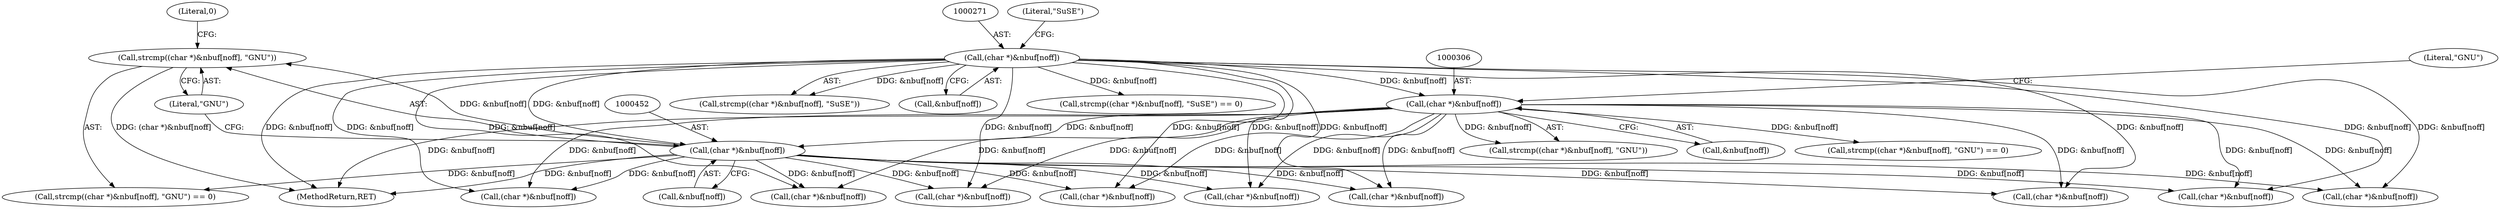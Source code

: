 digraph "0_file_b4c01141e5367f247b84dcaf6aefbb4e741842b8@API" {
"1000450" [label="(Call,strcmp((char *)&nbuf[noff], \"GNU\"))"];
"1000451" [label="(Call,(char *)&nbuf[noff])"];
"1000305" [label="(Call,(char *)&nbuf[noff])"];
"1000270" [label="(Call,(char *)&nbuf[noff])"];
"1000449" [label="(Call,strcmp((char *)&nbuf[noff], \"GNU\") == 0)"];
"1000450" [label="(Call,strcmp((char *)&nbuf[noff], \"GNU\"))"];
"1000305" [label="(Call,(char *)&nbuf[noff])"];
"1000270" [label="(Call,(char *)&nbuf[noff])"];
"1000307" [label="(Call,&nbuf[noff])"];
"1000303" [label="(Call,strcmp((char *)&nbuf[noff], \"GNU\") == 0)"];
"1000530" [label="(Call,(char *)&nbuf[noff])"];
"1001237" [label="(MethodReturn,RET)"];
"1000276" [label="(Literal,\"SuSE\")"];
"1000458" [label="(Literal,0)"];
"1000887" [label="(Call,(char *)&nbuf[noff])"];
"1000795" [label="(Call,(char *)&nbuf[noff])"];
"1000925" [label="(Call,(char *)&nbuf[noff])"];
"1000311" [label="(Literal,\"GNU\")"];
"1000624" [label="(Call,(char *)&nbuf[noff])"];
"1000872" [label="(Call,(char *)&nbuf[noff])"];
"1000269" [label="(Call,strcmp((char *)&nbuf[noff], \"SuSE\"))"];
"1000304" [label="(Call,strcmp((char *)&nbuf[noff], \"GNU\"))"];
"1000756" [label="(Call,(char *)&nbuf[noff])"];
"1000717" [label="(Call,(char *)&nbuf[noff])"];
"1000451" [label="(Call,(char *)&nbuf[noff])"];
"1000272" [label="(Call,&nbuf[noff])"];
"1000906" [label="(Call,(char *)&nbuf[noff])"];
"1000453" [label="(Call,&nbuf[noff])"];
"1000457" [label="(Literal,\"GNU\")"];
"1000268" [label="(Call,strcmp((char *)&nbuf[noff], \"SuSE\") == 0)"];
"1000450" -> "1000449"  [label="AST: "];
"1000450" -> "1000457"  [label="CFG: "];
"1000451" -> "1000450"  [label="AST: "];
"1000457" -> "1000450"  [label="AST: "];
"1000458" -> "1000450"  [label="CFG: "];
"1000450" -> "1001237"  [label="DDG: (char *)&nbuf[noff]"];
"1000451" -> "1000450"  [label="DDG: &nbuf[noff]"];
"1000451" -> "1000453"  [label="CFG: "];
"1000452" -> "1000451"  [label="AST: "];
"1000453" -> "1000451"  [label="AST: "];
"1000457" -> "1000451"  [label="CFG: "];
"1000451" -> "1001237"  [label="DDG: &nbuf[noff]"];
"1000451" -> "1000449"  [label="DDG: &nbuf[noff]"];
"1000305" -> "1000451"  [label="DDG: &nbuf[noff]"];
"1000270" -> "1000451"  [label="DDG: &nbuf[noff]"];
"1000451" -> "1000530"  [label="DDG: &nbuf[noff]"];
"1000451" -> "1000624"  [label="DDG: &nbuf[noff]"];
"1000451" -> "1000717"  [label="DDG: &nbuf[noff]"];
"1000451" -> "1000756"  [label="DDG: &nbuf[noff]"];
"1000451" -> "1000795"  [label="DDG: &nbuf[noff]"];
"1000451" -> "1000872"  [label="DDG: &nbuf[noff]"];
"1000451" -> "1000887"  [label="DDG: &nbuf[noff]"];
"1000451" -> "1000906"  [label="DDG: &nbuf[noff]"];
"1000451" -> "1000925"  [label="DDG: &nbuf[noff]"];
"1000305" -> "1000304"  [label="AST: "];
"1000305" -> "1000307"  [label="CFG: "];
"1000306" -> "1000305"  [label="AST: "];
"1000307" -> "1000305"  [label="AST: "];
"1000311" -> "1000305"  [label="CFG: "];
"1000305" -> "1001237"  [label="DDG: &nbuf[noff]"];
"1000305" -> "1000303"  [label="DDG: &nbuf[noff]"];
"1000305" -> "1000304"  [label="DDG: &nbuf[noff]"];
"1000270" -> "1000305"  [label="DDG: &nbuf[noff]"];
"1000305" -> "1000530"  [label="DDG: &nbuf[noff]"];
"1000305" -> "1000624"  [label="DDG: &nbuf[noff]"];
"1000305" -> "1000717"  [label="DDG: &nbuf[noff]"];
"1000305" -> "1000756"  [label="DDG: &nbuf[noff]"];
"1000305" -> "1000795"  [label="DDG: &nbuf[noff]"];
"1000305" -> "1000872"  [label="DDG: &nbuf[noff]"];
"1000305" -> "1000887"  [label="DDG: &nbuf[noff]"];
"1000305" -> "1000906"  [label="DDG: &nbuf[noff]"];
"1000305" -> "1000925"  [label="DDG: &nbuf[noff]"];
"1000270" -> "1000269"  [label="AST: "];
"1000270" -> "1000272"  [label="CFG: "];
"1000271" -> "1000270"  [label="AST: "];
"1000272" -> "1000270"  [label="AST: "];
"1000276" -> "1000270"  [label="CFG: "];
"1000270" -> "1001237"  [label="DDG: &nbuf[noff]"];
"1000270" -> "1000268"  [label="DDG: &nbuf[noff]"];
"1000270" -> "1000269"  [label="DDG: &nbuf[noff]"];
"1000270" -> "1000530"  [label="DDG: &nbuf[noff]"];
"1000270" -> "1000624"  [label="DDG: &nbuf[noff]"];
"1000270" -> "1000717"  [label="DDG: &nbuf[noff]"];
"1000270" -> "1000756"  [label="DDG: &nbuf[noff]"];
"1000270" -> "1000795"  [label="DDG: &nbuf[noff]"];
"1000270" -> "1000872"  [label="DDG: &nbuf[noff]"];
"1000270" -> "1000887"  [label="DDG: &nbuf[noff]"];
"1000270" -> "1000906"  [label="DDG: &nbuf[noff]"];
"1000270" -> "1000925"  [label="DDG: &nbuf[noff]"];
}
